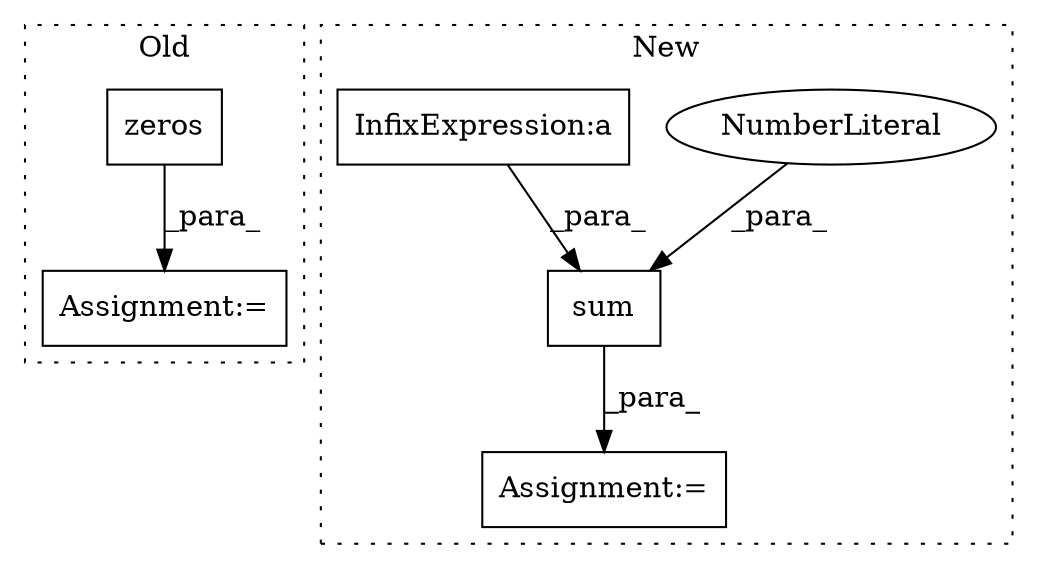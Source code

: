 digraph G {
subgraph cluster0 {
1 [label="zeros" a="32" s="2073,2088" l="6,1" shape="box"];
4 [label="Assignment:=" a="7" s="2066" l="1" shape="box"];
label = "Old";
style="dotted";
}
subgraph cluster1 {
2 [label="sum" a="32" s="2653,2708" l="4,1" shape="box"];
3 [label="Assignment:=" a="7" s="2646" l="1" shape="box"];
5 [label="NumberLiteral" a="34" s="2701" l="1" shape="ellipse"];
6 [label="InfixExpression:a" a="27" s="2673" l="3" shape="box"];
label = "New";
style="dotted";
}
1 -> 4 [label="_para_"];
2 -> 3 [label="_para_"];
5 -> 2 [label="_para_"];
6 -> 2 [label="_para_"];
}